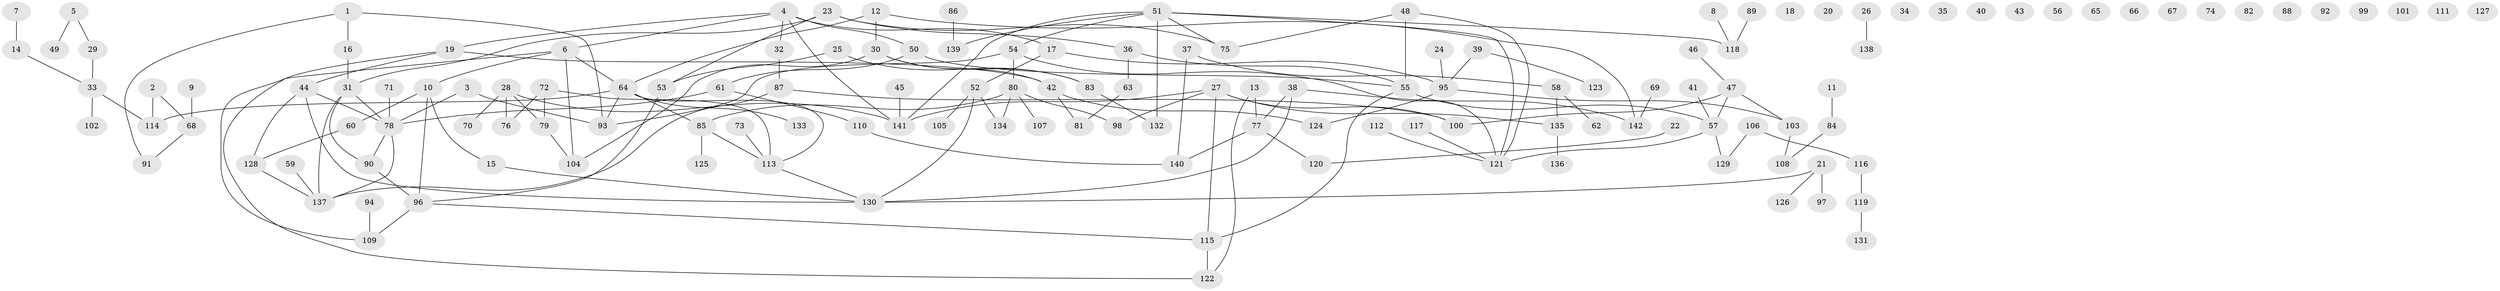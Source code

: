 // Generated by graph-tools (version 1.1) at 2025/33/03/09/25 02:33:37]
// undirected, 142 vertices, 167 edges
graph export_dot {
graph [start="1"]
  node [color=gray90,style=filled];
  1;
  2;
  3;
  4;
  5;
  6;
  7;
  8;
  9;
  10;
  11;
  12;
  13;
  14;
  15;
  16;
  17;
  18;
  19;
  20;
  21;
  22;
  23;
  24;
  25;
  26;
  27;
  28;
  29;
  30;
  31;
  32;
  33;
  34;
  35;
  36;
  37;
  38;
  39;
  40;
  41;
  42;
  43;
  44;
  45;
  46;
  47;
  48;
  49;
  50;
  51;
  52;
  53;
  54;
  55;
  56;
  57;
  58;
  59;
  60;
  61;
  62;
  63;
  64;
  65;
  66;
  67;
  68;
  69;
  70;
  71;
  72;
  73;
  74;
  75;
  76;
  77;
  78;
  79;
  80;
  81;
  82;
  83;
  84;
  85;
  86;
  87;
  88;
  89;
  90;
  91;
  92;
  93;
  94;
  95;
  96;
  97;
  98;
  99;
  100;
  101;
  102;
  103;
  104;
  105;
  106;
  107;
  108;
  109;
  110;
  111;
  112;
  113;
  114;
  115;
  116;
  117;
  118;
  119;
  120;
  121;
  122;
  123;
  124;
  125;
  126;
  127;
  128;
  129;
  130;
  131;
  132;
  133;
  134;
  135;
  136;
  137;
  138;
  139;
  140;
  141;
  142;
  1 -- 16;
  1 -- 91;
  1 -- 93;
  2 -- 68;
  2 -- 114;
  3 -- 78;
  3 -- 93;
  4 -- 6;
  4 -- 17;
  4 -- 19;
  4 -- 32;
  4 -- 50;
  4 -- 141;
  5 -- 29;
  5 -- 49;
  6 -- 10;
  6 -- 64;
  6 -- 104;
  6 -- 122;
  7 -- 14;
  8 -- 118;
  9 -- 68;
  10 -- 15;
  10 -- 60;
  10 -- 96;
  11 -- 84;
  12 -- 30;
  12 -- 64;
  12 -- 142;
  13 -- 77;
  13 -- 122;
  14 -- 33;
  15 -- 130;
  16 -- 31;
  17 -- 52;
  17 -- 95;
  19 -- 42;
  19 -- 44;
  19 -- 109;
  21 -- 97;
  21 -- 126;
  21 -- 130;
  22 -- 120;
  23 -- 31;
  23 -- 36;
  23 -- 53;
  23 -- 75;
  24 -- 95;
  25 -- 53;
  25 -- 83;
  26 -- 138;
  27 -- 98;
  27 -- 100;
  27 -- 115;
  27 -- 135;
  27 -- 141;
  28 -- 70;
  28 -- 76;
  28 -- 79;
  28 -- 141;
  29 -- 33;
  30 -- 42;
  30 -- 83;
  30 -- 104;
  31 -- 78;
  31 -- 90;
  31 -- 137;
  32 -- 87;
  33 -- 102;
  33 -- 114;
  36 -- 55;
  36 -- 63;
  37 -- 58;
  37 -- 140;
  38 -- 77;
  38 -- 130;
  38 -- 142;
  39 -- 95;
  39 -- 123;
  41 -- 57;
  42 -- 81;
  42 -- 124;
  44 -- 78;
  44 -- 128;
  44 -- 130;
  45 -- 141;
  46 -- 47;
  47 -- 57;
  47 -- 100;
  47 -- 103;
  48 -- 55;
  48 -- 75;
  48 -- 121;
  50 -- 55;
  50 -- 61;
  51 -- 54;
  51 -- 75;
  51 -- 118;
  51 -- 121;
  51 -- 132;
  51 -- 139;
  51 -- 141;
  52 -- 105;
  52 -- 130;
  52 -- 134;
  53 -- 96;
  54 -- 80;
  54 -- 93;
  54 -- 121;
  55 -- 57;
  55 -- 115;
  57 -- 121;
  57 -- 129;
  58 -- 62;
  58 -- 135;
  59 -- 137;
  60 -- 128;
  61 -- 78;
  61 -- 110;
  63 -- 81;
  64 -- 85;
  64 -- 93;
  64 -- 113;
  64 -- 114;
  64 -- 133;
  68 -- 91;
  69 -- 142;
  71 -- 78;
  72 -- 76;
  72 -- 79;
  72 -- 113;
  73 -- 113;
  77 -- 120;
  77 -- 140;
  78 -- 90;
  78 -- 137;
  79 -- 104;
  80 -- 85;
  80 -- 98;
  80 -- 107;
  80 -- 134;
  83 -- 132;
  84 -- 108;
  85 -- 113;
  85 -- 125;
  86 -- 139;
  87 -- 100;
  87 -- 137;
  89 -- 118;
  90 -- 96;
  94 -- 109;
  95 -- 103;
  95 -- 124;
  96 -- 109;
  96 -- 115;
  103 -- 108;
  106 -- 116;
  106 -- 129;
  110 -- 140;
  112 -- 121;
  113 -- 130;
  115 -- 122;
  116 -- 119;
  117 -- 121;
  119 -- 131;
  128 -- 137;
  135 -- 136;
}
